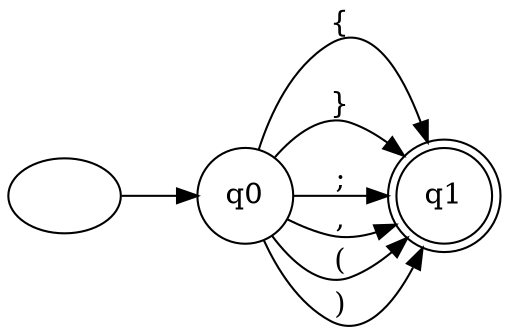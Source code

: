 digraph DFA {
  rankdir=LR;
  "" -> q0;
  q0 [shape=circle];
  q1 [shape=doublecircle];
  q0 -> q1 [label="{"];
  q0 -> q1 [label="}"];
  q0 -> q1 [label=";"];
  q0 -> q1 [label=","];
  q0 -> q1 [label="("];
  q0 -> q1 [label=")"];
}

